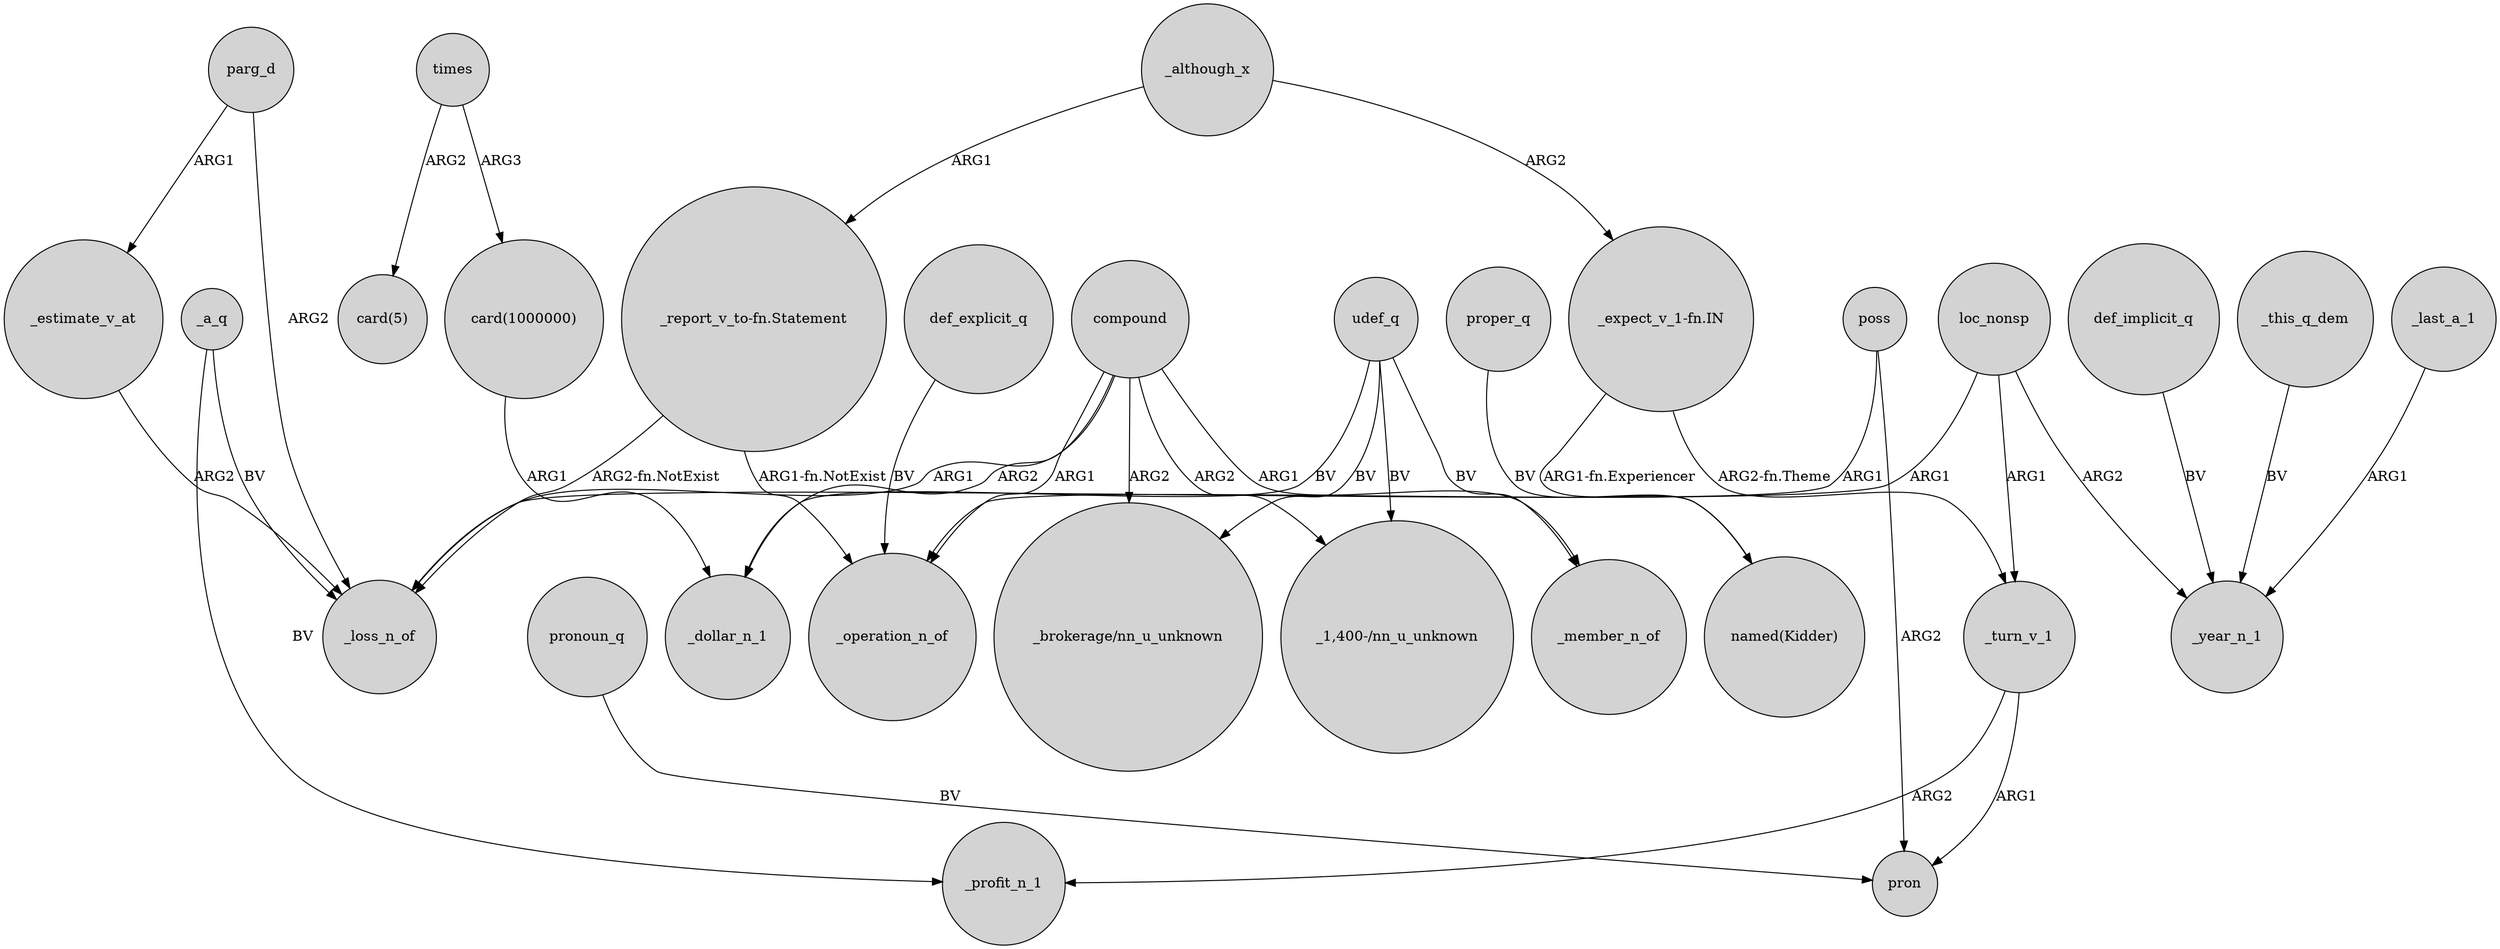 digraph {
	node [shape=circle style=filled]
	times -> "card(5)" [label=ARG2]
	compound -> _operation_n_of [label=ARG1]
	"card(1000000)" -> _dollar_n_1 [label=ARG1]
	poss -> pron [label=ARG2]
	"_report_v_to-fn.Statement" -> _operation_n_of [label="ARG1-fn.NotExist"]
	def_implicit_q -> _year_n_1 [label=BV]
	poss -> _operation_n_of [label=ARG1]
	_a_q -> _loss_n_of [label=BV]
	_this_q_dem -> _year_n_1 [label=BV]
	loc_nonsp -> _loss_n_of [label=ARG1]
	loc_nonsp -> _turn_v_1 [label=ARG1]
	_although_x -> "_expect_v_1-fn.IN" [label=ARG2]
	compound -> "_brokerage/nn_u_unknown" [label=ARG2]
	"_expect_v_1-fn.IN" -> _turn_v_1 [label="ARG2-fn.Theme"]
	udef_q -> "_brokerage/nn_u_unknown" [label=BV]
	compound -> "_1,400-/nn_u_unknown" [label=ARG2]
	pronoun_q -> pron [label=BV]
	def_explicit_q -> _operation_n_of [label=BV]
	udef_q -> "_1,400-/nn_u_unknown" [label=BV]
	parg_d -> _loss_n_of [label=ARG2]
	"_expect_v_1-fn.IN" -> "named(Kidder)" [label="ARG1-fn.Experiencer"]
	times -> "card(1000000)" [label=ARG3]
	_although_x -> "_report_v_to-fn.Statement" [label=ARG1]
	udef_q -> _member_n_of [label=BV]
	proper_q -> "named(Kidder)" [label=BV]
	loc_nonsp -> _year_n_1 [label=ARG2]
	_last_a_1 -> _year_n_1 [label=ARG1]
	"_report_v_to-fn.Statement" -> _loss_n_of [label="ARG2-fn.NotExist"]
	_turn_v_1 -> _profit_n_1 [label=ARG2]
	_estimate_v_at -> _loss_n_of [label=ARG2]
	parg_d -> _estimate_v_at [label=ARG1]
	compound -> _loss_n_of [label=ARG1]
	compound -> _dollar_n_1 [label=ARG2]
	_a_q -> _profit_n_1 [label=BV]
	udef_q -> _dollar_n_1 [label=BV]
	compound -> _member_n_of [label=ARG1]
	_turn_v_1 -> pron [label=ARG1]
}
